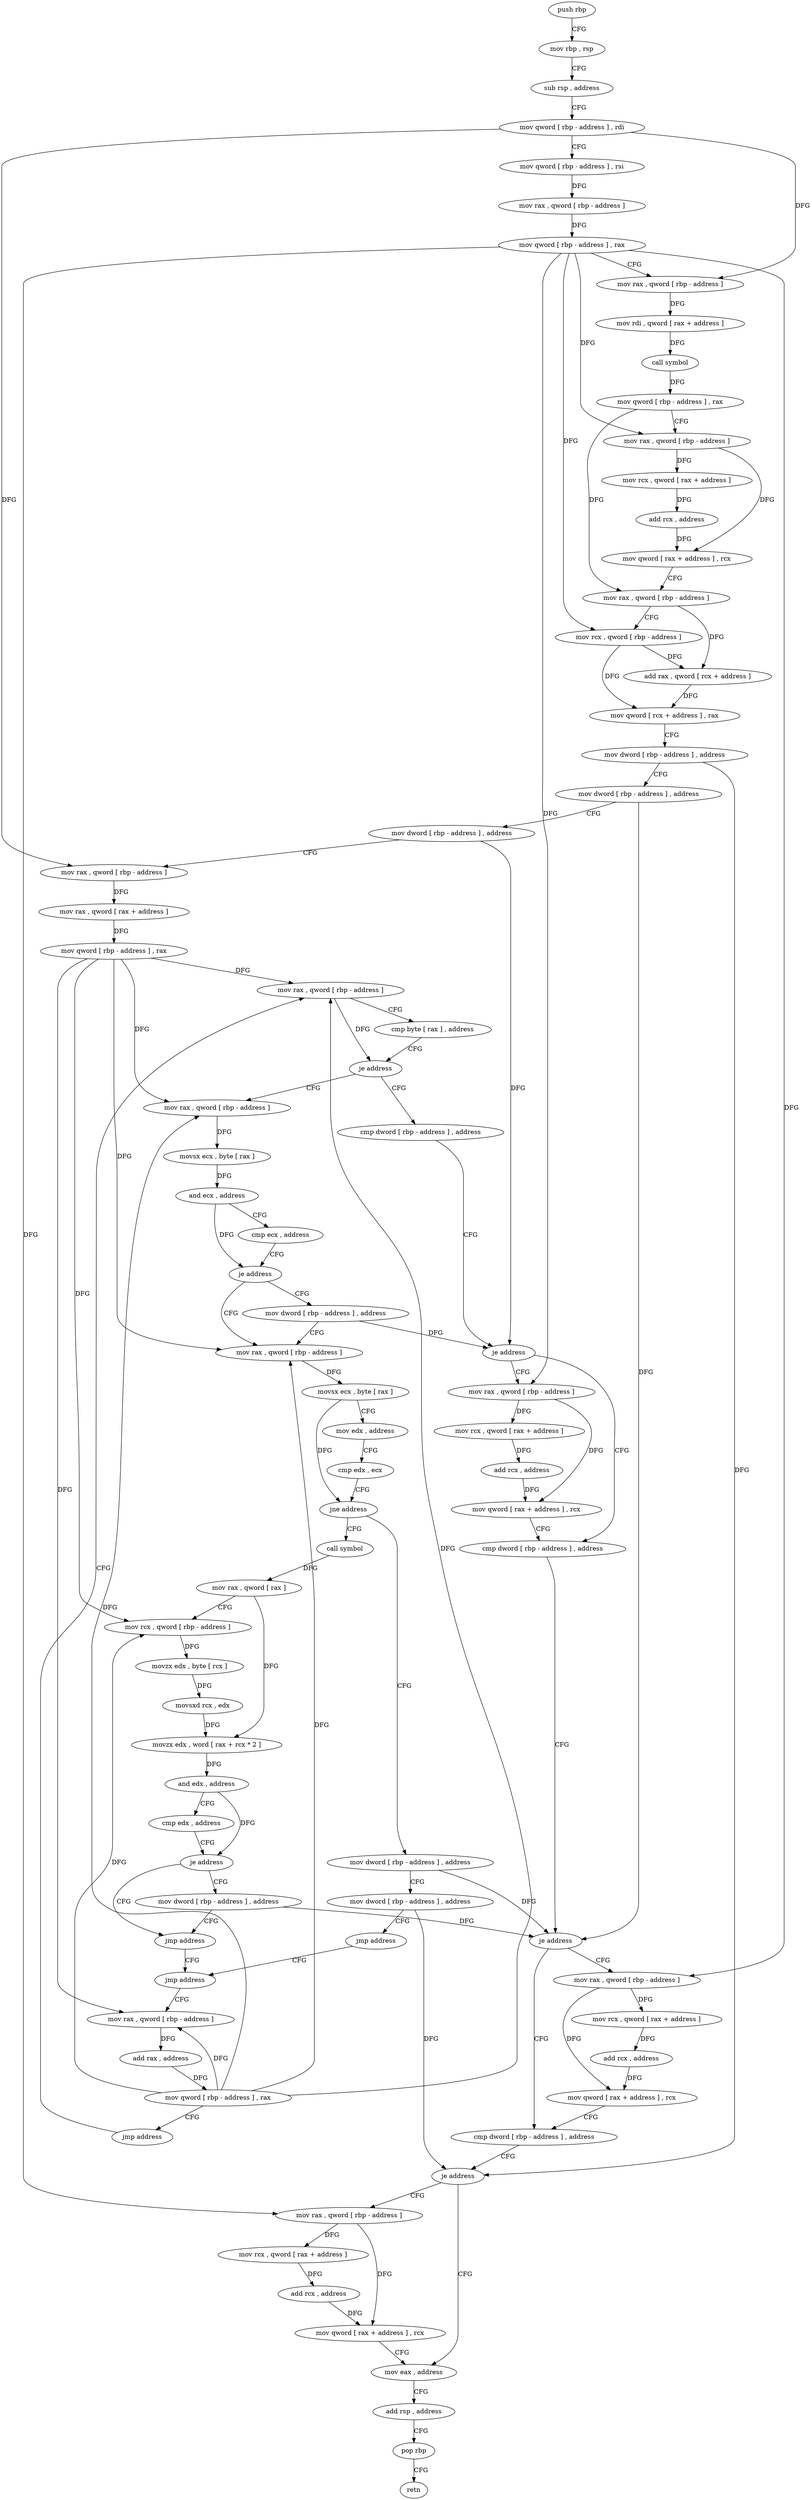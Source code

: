 digraph "func" {
"4214384" [label = "push rbp" ]
"4214385" [label = "mov rbp , rsp" ]
"4214388" [label = "sub rsp , address" ]
"4214392" [label = "mov qword [ rbp - address ] , rdi" ]
"4214396" [label = "mov qword [ rbp - address ] , rsi" ]
"4214400" [label = "mov rax , qword [ rbp - address ]" ]
"4214404" [label = "mov qword [ rbp - address ] , rax" ]
"4214408" [label = "mov rax , qword [ rbp - address ]" ]
"4214412" [label = "mov rdi , qword [ rax + address ]" ]
"4214416" [label = "call symbol" ]
"4214421" [label = "mov qword [ rbp - address ] , rax" ]
"4214425" [label = "mov rax , qword [ rbp - address ]" ]
"4214429" [label = "mov rcx , qword [ rax + address ]" ]
"4214433" [label = "add rcx , address" ]
"4214440" [label = "mov qword [ rax + address ] , rcx" ]
"4214444" [label = "mov rax , qword [ rbp - address ]" ]
"4214448" [label = "mov rcx , qword [ rbp - address ]" ]
"4214452" [label = "add rax , qword [ rcx + address ]" ]
"4214456" [label = "mov qword [ rcx + address ] , rax" ]
"4214460" [label = "mov dword [ rbp - address ] , address" ]
"4214467" [label = "mov dword [ rbp - address ] , address" ]
"4214474" [label = "mov dword [ rbp - address ] , address" ]
"4214481" [label = "mov rax , qword [ rbp - address ]" ]
"4214485" [label = "mov rax , qword [ rax + address ]" ]
"4214489" [label = "mov qword [ rbp - address ] , rax" ]
"4214493" [label = "mov rax , qword [ rbp - address ]" ]
"4214647" [label = "cmp dword [ rbp - address ] , address" ]
"4214651" [label = "je address" ]
"4214676" [label = "cmp dword [ rbp - address ] , address" ]
"4214657" [label = "mov rax , qword [ rbp - address ]" ]
"4214506" [label = "mov rax , qword [ rbp - address ]" ]
"4214510" [label = "movsx ecx , byte [ rax ]" ]
"4214513" [label = "and ecx , address" ]
"4214519" [label = "cmp ecx , address" ]
"4214522" [label = "je address" ]
"4214535" [label = "mov rax , qword [ rbp - address ]" ]
"4214528" [label = "mov dword [ rbp - address ] , address" ]
"4214680" [label = "je address" ]
"4214705" [label = "cmp dword [ rbp - address ] , address" ]
"4214686" [label = "mov rax , qword [ rbp - address ]" ]
"4214661" [label = "mov rcx , qword [ rax + address ]" ]
"4214665" [label = "add rcx , address" ]
"4214672" [label = "mov qword [ rax + address ] , rcx" ]
"4214539" [label = "movsx ecx , byte [ rax ]" ]
"4214542" [label = "mov edx , address" ]
"4214547" [label = "cmp edx , ecx" ]
"4214549" [label = "jne address" ]
"4214574" [label = "call symbol" ]
"4214555" [label = "mov dword [ rbp - address ] , address" ]
"4214709" [label = "je address" ]
"4214734" [label = "mov eax , address" ]
"4214715" [label = "mov rax , qword [ rbp - address ]" ]
"4214690" [label = "mov rcx , qword [ rax + address ]" ]
"4214694" [label = "add rcx , address" ]
"4214701" [label = "mov qword [ rax + address ] , rcx" ]
"4214579" [label = "mov rax , qword [ rax ]" ]
"4214582" [label = "mov rcx , qword [ rbp - address ]" ]
"4214586" [label = "movzx edx , byte [ rcx ]" ]
"4214589" [label = "movsxd rcx , edx" ]
"4214592" [label = "movzx edx , word [ rax + rcx * 2 ]" ]
"4214596" [label = "and edx , address" ]
"4214602" [label = "cmp edx , address" ]
"4214605" [label = "je address" ]
"4214618" [label = "jmp address" ]
"4214611" [label = "mov dword [ rbp - address ] , address" ]
"4214562" [label = "mov dword [ rbp - address ] , address" ]
"4214569" [label = "jmp address" ]
"4214623" [label = "jmp address" ]
"4214739" [label = "add rsp , address" ]
"4214743" [label = "pop rbp" ]
"4214744" [label = "retn" ]
"4214719" [label = "mov rcx , qword [ rax + address ]" ]
"4214723" [label = "add rcx , address" ]
"4214730" [label = "mov qword [ rax + address ] , rcx" ]
"4214628" [label = "mov rax , qword [ rbp - address ]" ]
"4214632" [label = "add rax , address" ]
"4214638" [label = "mov qword [ rbp - address ] , rax" ]
"4214642" [label = "jmp address" ]
"4214497" [label = "cmp byte [ rax ] , address" ]
"4214500" [label = "je address" ]
"4214384" -> "4214385" [ label = "CFG" ]
"4214385" -> "4214388" [ label = "CFG" ]
"4214388" -> "4214392" [ label = "CFG" ]
"4214392" -> "4214396" [ label = "CFG" ]
"4214392" -> "4214408" [ label = "DFG" ]
"4214392" -> "4214481" [ label = "DFG" ]
"4214396" -> "4214400" [ label = "DFG" ]
"4214400" -> "4214404" [ label = "DFG" ]
"4214404" -> "4214408" [ label = "CFG" ]
"4214404" -> "4214425" [ label = "DFG" ]
"4214404" -> "4214448" [ label = "DFG" ]
"4214404" -> "4214657" [ label = "DFG" ]
"4214404" -> "4214686" [ label = "DFG" ]
"4214404" -> "4214715" [ label = "DFG" ]
"4214408" -> "4214412" [ label = "DFG" ]
"4214412" -> "4214416" [ label = "DFG" ]
"4214416" -> "4214421" [ label = "DFG" ]
"4214421" -> "4214425" [ label = "CFG" ]
"4214421" -> "4214444" [ label = "DFG" ]
"4214425" -> "4214429" [ label = "DFG" ]
"4214425" -> "4214440" [ label = "DFG" ]
"4214429" -> "4214433" [ label = "DFG" ]
"4214433" -> "4214440" [ label = "DFG" ]
"4214440" -> "4214444" [ label = "CFG" ]
"4214444" -> "4214448" [ label = "CFG" ]
"4214444" -> "4214452" [ label = "DFG" ]
"4214448" -> "4214452" [ label = "DFG" ]
"4214448" -> "4214456" [ label = "DFG" ]
"4214452" -> "4214456" [ label = "DFG" ]
"4214456" -> "4214460" [ label = "CFG" ]
"4214460" -> "4214467" [ label = "CFG" ]
"4214460" -> "4214709" [ label = "DFG" ]
"4214467" -> "4214474" [ label = "CFG" ]
"4214467" -> "4214680" [ label = "DFG" ]
"4214474" -> "4214481" [ label = "CFG" ]
"4214474" -> "4214651" [ label = "DFG" ]
"4214481" -> "4214485" [ label = "DFG" ]
"4214485" -> "4214489" [ label = "DFG" ]
"4214489" -> "4214493" [ label = "DFG" ]
"4214489" -> "4214506" [ label = "DFG" ]
"4214489" -> "4214535" [ label = "DFG" ]
"4214489" -> "4214582" [ label = "DFG" ]
"4214489" -> "4214628" [ label = "DFG" ]
"4214493" -> "4214497" [ label = "CFG" ]
"4214493" -> "4214500" [ label = "DFG" ]
"4214647" -> "4214651" [ label = "CFG" ]
"4214651" -> "4214676" [ label = "CFG" ]
"4214651" -> "4214657" [ label = "CFG" ]
"4214676" -> "4214680" [ label = "CFG" ]
"4214657" -> "4214661" [ label = "DFG" ]
"4214657" -> "4214672" [ label = "DFG" ]
"4214506" -> "4214510" [ label = "DFG" ]
"4214510" -> "4214513" [ label = "DFG" ]
"4214513" -> "4214519" [ label = "CFG" ]
"4214513" -> "4214522" [ label = "DFG" ]
"4214519" -> "4214522" [ label = "CFG" ]
"4214522" -> "4214535" [ label = "CFG" ]
"4214522" -> "4214528" [ label = "CFG" ]
"4214535" -> "4214539" [ label = "DFG" ]
"4214528" -> "4214535" [ label = "CFG" ]
"4214528" -> "4214651" [ label = "DFG" ]
"4214680" -> "4214705" [ label = "CFG" ]
"4214680" -> "4214686" [ label = "CFG" ]
"4214705" -> "4214709" [ label = "CFG" ]
"4214686" -> "4214690" [ label = "DFG" ]
"4214686" -> "4214701" [ label = "DFG" ]
"4214661" -> "4214665" [ label = "DFG" ]
"4214665" -> "4214672" [ label = "DFG" ]
"4214672" -> "4214676" [ label = "CFG" ]
"4214539" -> "4214542" [ label = "CFG" ]
"4214539" -> "4214549" [ label = "DFG" ]
"4214542" -> "4214547" [ label = "CFG" ]
"4214547" -> "4214549" [ label = "CFG" ]
"4214549" -> "4214574" [ label = "CFG" ]
"4214549" -> "4214555" [ label = "CFG" ]
"4214574" -> "4214579" [ label = "DFG" ]
"4214555" -> "4214562" [ label = "CFG" ]
"4214555" -> "4214680" [ label = "DFG" ]
"4214709" -> "4214734" [ label = "CFG" ]
"4214709" -> "4214715" [ label = "CFG" ]
"4214734" -> "4214739" [ label = "CFG" ]
"4214715" -> "4214719" [ label = "DFG" ]
"4214715" -> "4214730" [ label = "DFG" ]
"4214690" -> "4214694" [ label = "DFG" ]
"4214694" -> "4214701" [ label = "DFG" ]
"4214701" -> "4214705" [ label = "CFG" ]
"4214579" -> "4214582" [ label = "CFG" ]
"4214579" -> "4214592" [ label = "DFG" ]
"4214582" -> "4214586" [ label = "DFG" ]
"4214586" -> "4214589" [ label = "DFG" ]
"4214589" -> "4214592" [ label = "DFG" ]
"4214592" -> "4214596" [ label = "DFG" ]
"4214596" -> "4214602" [ label = "CFG" ]
"4214596" -> "4214605" [ label = "DFG" ]
"4214602" -> "4214605" [ label = "CFG" ]
"4214605" -> "4214618" [ label = "CFG" ]
"4214605" -> "4214611" [ label = "CFG" ]
"4214618" -> "4214623" [ label = "CFG" ]
"4214611" -> "4214618" [ label = "CFG" ]
"4214611" -> "4214680" [ label = "DFG" ]
"4214562" -> "4214569" [ label = "CFG" ]
"4214562" -> "4214709" [ label = "DFG" ]
"4214569" -> "4214623" [ label = "CFG" ]
"4214623" -> "4214628" [ label = "CFG" ]
"4214739" -> "4214743" [ label = "CFG" ]
"4214743" -> "4214744" [ label = "CFG" ]
"4214719" -> "4214723" [ label = "DFG" ]
"4214723" -> "4214730" [ label = "DFG" ]
"4214730" -> "4214734" [ label = "CFG" ]
"4214628" -> "4214632" [ label = "DFG" ]
"4214632" -> "4214638" [ label = "DFG" ]
"4214638" -> "4214642" [ label = "CFG" ]
"4214638" -> "4214493" [ label = "DFG" ]
"4214638" -> "4214506" [ label = "DFG" ]
"4214638" -> "4214535" [ label = "DFG" ]
"4214638" -> "4214582" [ label = "DFG" ]
"4214638" -> "4214628" [ label = "DFG" ]
"4214642" -> "4214493" [ label = "CFG" ]
"4214497" -> "4214500" [ label = "CFG" ]
"4214500" -> "4214647" [ label = "CFG" ]
"4214500" -> "4214506" [ label = "CFG" ]
}
